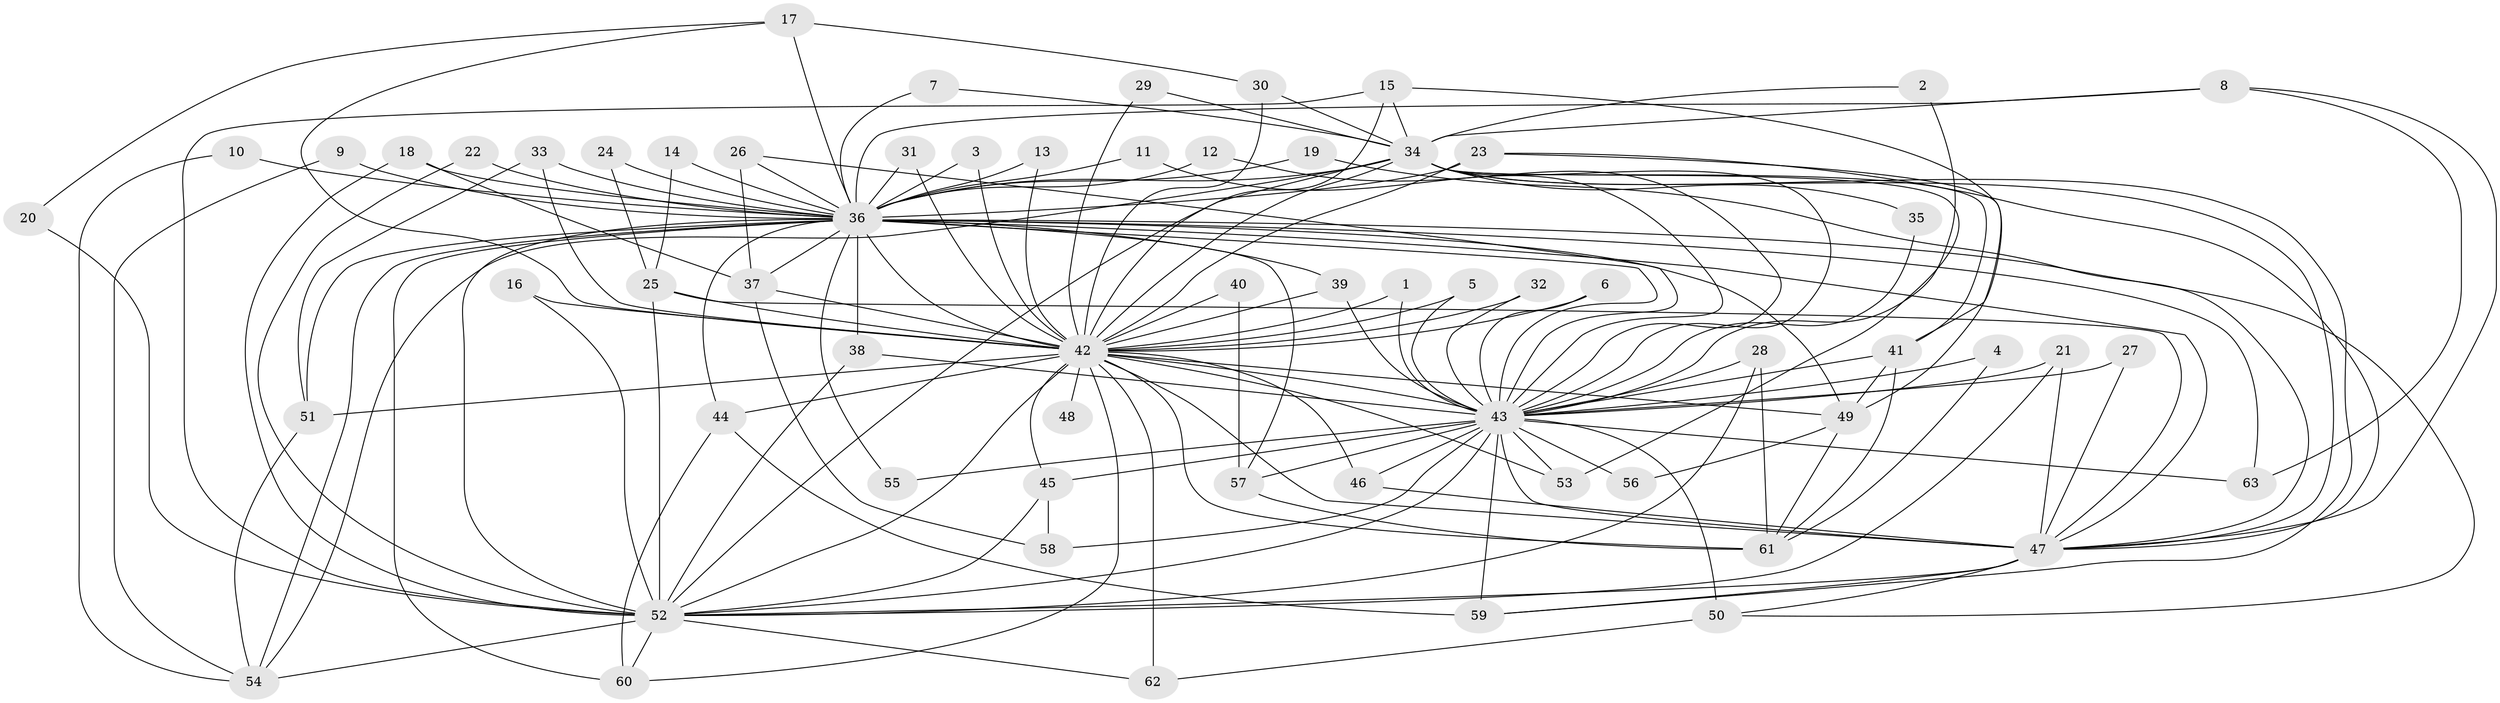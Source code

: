 // original degree distribution, {20: 0.015873015873015872, 39: 0.007936507936507936, 28: 0.015873015873015872, 27: 0.007936507936507936, 17: 0.015873015873015872, 24: 0.007936507936507936, 23: 0.007936507936507936, 2: 0.5714285714285714, 4: 0.07142857142857142, 3: 0.1984126984126984, 6: 0.023809523809523808, 5: 0.047619047619047616, 8: 0.007936507936507936}
// Generated by graph-tools (version 1.1) at 2025/49/03/09/25 03:49:30]
// undirected, 63 vertices, 158 edges
graph export_dot {
graph [start="1"]
  node [color=gray90,style=filled];
  1;
  2;
  3;
  4;
  5;
  6;
  7;
  8;
  9;
  10;
  11;
  12;
  13;
  14;
  15;
  16;
  17;
  18;
  19;
  20;
  21;
  22;
  23;
  24;
  25;
  26;
  27;
  28;
  29;
  30;
  31;
  32;
  33;
  34;
  35;
  36;
  37;
  38;
  39;
  40;
  41;
  42;
  43;
  44;
  45;
  46;
  47;
  48;
  49;
  50;
  51;
  52;
  53;
  54;
  55;
  56;
  57;
  58;
  59;
  60;
  61;
  62;
  63;
  1 -- 42 [weight=1.0];
  1 -- 43 [weight=1.0];
  2 -- 34 [weight=1.0];
  2 -- 43 [weight=1.0];
  3 -- 36 [weight=1.0];
  3 -- 42 [weight=1.0];
  4 -- 43 [weight=1.0];
  4 -- 61 [weight=1.0];
  5 -- 42 [weight=1.0];
  5 -- 43 [weight=1.0];
  6 -- 42 [weight=1.0];
  6 -- 43 [weight=1.0];
  7 -- 34 [weight=1.0];
  7 -- 36 [weight=1.0];
  8 -- 34 [weight=1.0];
  8 -- 36 [weight=1.0];
  8 -- 47 [weight=1.0];
  8 -- 63 [weight=1.0];
  9 -- 36 [weight=1.0];
  9 -- 54 [weight=1.0];
  10 -- 36 [weight=1.0];
  10 -- 54 [weight=1.0];
  11 -- 36 [weight=1.0];
  11 -- 43 [weight=1.0];
  12 -- 36 [weight=1.0];
  12 -- 43 [weight=1.0];
  13 -- 36 [weight=1.0];
  13 -- 42 [weight=1.0];
  14 -- 25 [weight=1.0];
  14 -- 36 [weight=1.0];
  15 -- 34 [weight=1.0];
  15 -- 41 [weight=1.0];
  15 -- 42 [weight=1.0];
  15 -- 52 [weight=1.0];
  16 -- 42 [weight=1.0];
  16 -- 52 [weight=1.0];
  17 -- 20 [weight=1.0];
  17 -- 30 [weight=1.0];
  17 -- 36 [weight=2.0];
  17 -- 42 [weight=1.0];
  18 -- 36 [weight=1.0];
  18 -- 37 [weight=1.0];
  18 -- 52 [weight=1.0];
  19 -- 36 [weight=2.0];
  19 -- 47 [weight=1.0];
  20 -- 52 [weight=1.0];
  21 -- 43 [weight=1.0];
  21 -- 47 [weight=1.0];
  21 -- 52 [weight=1.0];
  22 -- 36 [weight=1.0];
  22 -- 52 [weight=1.0];
  23 -- 36 [weight=1.0];
  23 -- 42 [weight=2.0];
  23 -- 47 [weight=1.0];
  23 -- 49 [weight=1.0];
  24 -- 25 [weight=1.0];
  24 -- 36 [weight=1.0];
  25 -- 42 [weight=1.0];
  25 -- 47 [weight=1.0];
  25 -- 52 [weight=2.0];
  26 -- 36 [weight=1.0];
  26 -- 37 [weight=1.0];
  26 -- 43 [weight=1.0];
  27 -- 43 [weight=1.0];
  27 -- 47 [weight=1.0];
  28 -- 43 [weight=1.0];
  28 -- 52 [weight=1.0];
  28 -- 61 [weight=1.0];
  29 -- 34 [weight=1.0];
  29 -- 42 [weight=1.0];
  30 -- 34 [weight=1.0];
  30 -- 42 [weight=1.0];
  31 -- 36 [weight=1.0];
  31 -- 42 [weight=1.0];
  32 -- 42 [weight=1.0];
  32 -- 43 [weight=1.0];
  33 -- 36 [weight=1.0];
  33 -- 42 [weight=1.0];
  33 -- 51 [weight=1.0];
  34 -- 35 [weight=1.0];
  34 -- 36 [weight=4.0];
  34 -- 41 [weight=1.0];
  34 -- 42 [weight=2.0];
  34 -- 43 [weight=2.0];
  34 -- 47 [weight=1.0];
  34 -- 52 [weight=1.0];
  34 -- 53 [weight=1.0];
  34 -- 54 [weight=1.0];
  34 -- 59 [weight=1.0];
  35 -- 43 [weight=1.0];
  36 -- 37 [weight=1.0];
  36 -- 38 [weight=1.0];
  36 -- 39 [weight=1.0];
  36 -- 42 [weight=6.0];
  36 -- 43 [weight=6.0];
  36 -- 44 [weight=1.0];
  36 -- 47 [weight=3.0];
  36 -- 49 [weight=1.0];
  36 -- 50 [weight=1.0];
  36 -- 51 [weight=3.0];
  36 -- 52 [weight=5.0];
  36 -- 54 [weight=1.0];
  36 -- 55 [weight=1.0];
  36 -- 57 [weight=1.0];
  36 -- 60 [weight=1.0];
  36 -- 63 [weight=1.0];
  37 -- 42 [weight=1.0];
  37 -- 58 [weight=2.0];
  38 -- 43 [weight=1.0];
  38 -- 52 [weight=1.0];
  39 -- 42 [weight=1.0];
  39 -- 43 [weight=1.0];
  40 -- 42 [weight=1.0];
  40 -- 57 [weight=1.0];
  41 -- 43 [weight=1.0];
  41 -- 49 [weight=1.0];
  41 -- 61 [weight=1.0];
  42 -- 43 [weight=4.0];
  42 -- 44 [weight=3.0];
  42 -- 45 [weight=1.0];
  42 -- 46 [weight=1.0];
  42 -- 47 [weight=2.0];
  42 -- 48 [weight=2.0];
  42 -- 49 [weight=1.0];
  42 -- 51 [weight=1.0];
  42 -- 52 [weight=3.0];
  42 -- 53 [weight=1.0];
  42 -- 60 [weight=1.0];
  42 -- 61 [weight=3.0];
  42 -- 62 [weight=1.0];
  43 -- 45 [weight=2.0];
  43 -- 46 [weight=1.0];
  43 -- 47 [weight=4.0];
  43 -- 50 [weight=2.0];
  43 -- 52 [weight=3.0];
  43 -- 53 [weight=1.0];
  43 -- 55 [weight=1.0];
  43 -- 56 [weight=1.0];
  43 -- 57 [weight=2.0];
  43 -- 58 [weight=2.0];
  43 -- 59 [weight=2.0];
  43 -- 63 [weight=2.0];
  44 -- 59 [weight=1.0];
  44 -- 60 [weight=1.0];
  45 -- 52 [weight=1.0];
  45 -- 58 [weight=1.0];
  46 -- 47 [weight=1.0];
  47 -- 50 [weight=1.0];
  47 -- 52 [weight=1.0];
  47 -- 59 [weight=1.0];
  49 -- 56 [weight=1.0];
  49 -- 61 [weight=1.0];
  50 -- 62 [weight=1.0];
  51 -- 54 [weight=1.0];
  52 -- 54 [weight=2.0];
  52 -- 60 [weight=1.0];
  52 -- 62 [weight=1.0];
  57 -- 61 [weight=1.0];
}
